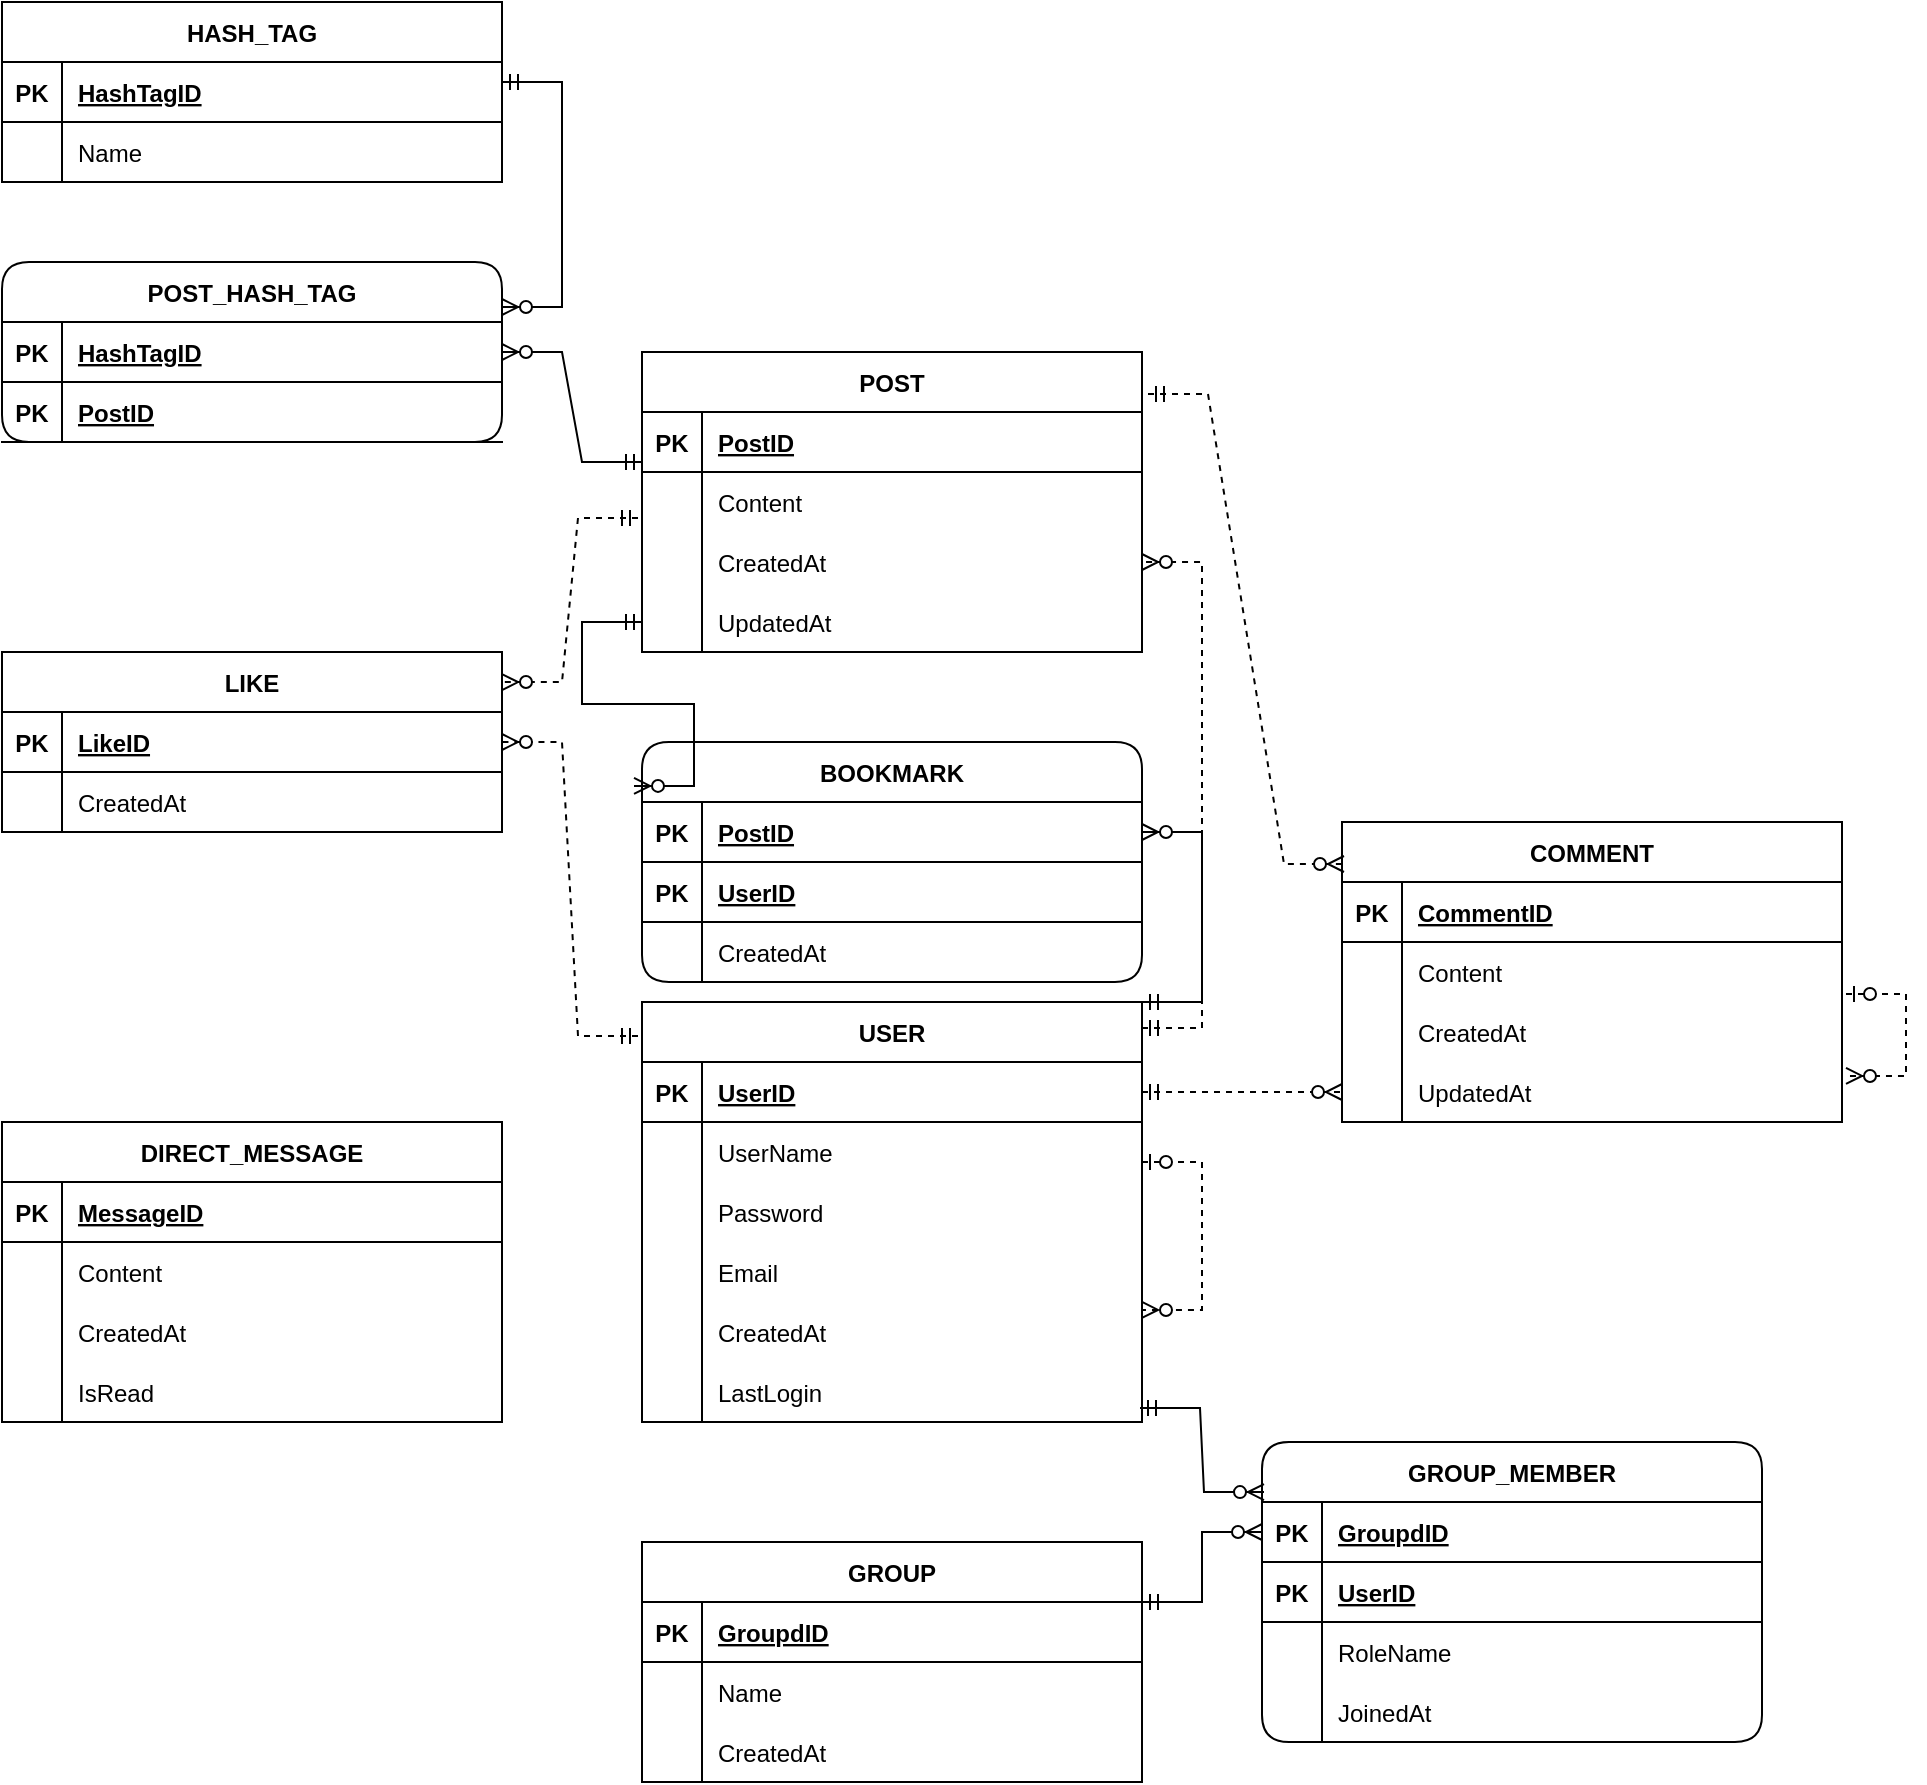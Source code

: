 <mxfile version="24.8.3">
  <diagram id="R2lEEEUBdFMjLlhIrx00" name="Page-1">
    <mxGraphModel dx="1434" dy="780" grid="1" gridSize="10" guides="1" tooltips="1" connect="1" arrows="1" fold="1" page="1" pageScale="1" pageWidth="850" pageHeight="1100" math="0" shadow="0" extFonts="Permanent Marker^https://fonts.googleapis.com/css?family=Permanent+Marker">
      <root>
        <mxCell id="0" />
        <mxCell id="1" parent="0" />
        <mxCell id="C-vyLk0tnHw3VtMMgP7b-23" value="USER" style="shape=table;startSize=30;container=1;collapsible=1;childLayout=tableLayout;fixedRows=1;rowLines=0;fontStyle=1;align=center;resizeLast=1;" parent="1" vertex="1">
          <mxGeometry x="350" y="660" width="250" height="210" as="geometry" />
        </mxCell>
        <mxCell id="C-vyLk0tnHw3VtMMgP7b-24" value="" style="shape=partialRectangle;collapsible=0;dropTarget=0;pointerEvents=0;fillColor=none;points=[[0,0.5],[1,0.5]];portConstraint=eastwest;top=0;left=0;right=0;bottom=1;" parent="C-vyLk0tnHw3VtMMgP7b-23" vertex="1">
          <mxGeometry y="30" width="250" height="30" as="geometry" />
        </mxCell>
        <mxCell id="C-vyLk0tnHw3VtMMgP7b-25" value="PK" style="shape=partialRectangle;overflow=hidden;connectable=0;fillColor=none;top=0;left=0;bottom=0;right=0;fontStyle=1;" parent="C-vyLk0tnHw3VtMMgP7b-24" vertex="1">
          <mxGeometry width="30" height="30" as="geometry">
            <mxRectangle width="30" height="30" as="alternateBounds" />
          </mxGeometry>
        </mxCell>
        <mxCell id="C-vyLk0tnHw3VtMMgP7b-26" value="UserID" style="shape=partialRectangle;overflow=hidden;connectable=0;fillColor=none;top=0;left=0;bottom=0;right=0;align=left;spacingLeft=6;fontStyle=5;" parent="C-vyLk0tnHw3VtMMgP7b-24" vertex="1">
          <mxGeometry x="30" width="220" height="30" as="geometry">
            <mxRectangle width="220" height="30" as="alternateBounds" />
          </mxGeometry>
        </mxCell>
        <mxCell id="C-vyLk0tnHw3VtMMgP7b-27" value="" style="shape=partialRectangle;collapsible=0;dropTarget=0;pointerEvents=0;fillColor=none;points=[[0,0.5],[1,0.5]];portConstraint=eastwest;top=0;left=0;right=0;bottom=0;" parent="C-vyLk0tnHw3VtMMgP7b-23" vertex="1">
          <mxGeometry y="60" width="250" height="30" as="geometry" />
        </mxCell>
        <mxCell id="C-vyLk0tnHw3VtMMgP7b-28" value="" style="shape=partialRectangle;overflow=hidden;connectable=0;fillColor=none;top=0;left=0;bottom=0;right=0;" parent="C-vyLk0tnHw3VtMMgP7b-27" vertex="1">
          <mxGeometry width="30" height="30" as="geometry">
            <mxRectangle width="30" height="30" as="alternateBounds" />
          </mxGeometry>
        </mxCell>
        <mxCell id="C-vyLk0tnHw3VtMMgP7b-29" value="UserName" style="shape=partialRectangle;overflow=hidden;connectable=0;fillColor=none;top=0;left=0;bottom=0;right=0;align=left;spacingLeft=6;" parent="C-vyLk0tnHw3VtMMgP7b-27" vertex="1">
          <mxGeometry x="30" width="220" height="30" as="geometry">
            <mxRectangle width="220" height="30" as="alternateBounds" />
          </mxGeometry>
        </mxCell>
        <mxCell id="wXSYlxRob6V4Sckfxq5u-80" value="" style="shape=partialRectangle;collapsible=0;dropTarget=0;pointerEvents=0;fillColor=none;points=[[0,0.5],[1,0.5]];portConstraint=eastwest;top=0;left=0;right=0;bottom=0;" vertex="1" parent="C-vyLk0tnHw3VtMMgP7b-23">
          <mxGeometry y="90" width="250" height="30" as="geometry" />
        </mxCell>
        <mxCell id="wXSYlxRob6V4Sckfxq5u-81" value="" style="shape=partialRectangle;overflow=hidden;connectable=0;fillColor=none;top=0;left=0;bottom=0;right=0;" vertex="1" parent="wXSYlxRob6V4Sckfxq5u-80">
          <mxGeometry width="30" height="30" as="geometry">
            <mxRectangle width="30" height="30" as="alternateBounds" />
          </mxGeometry>
        </mxCell>
        <mxCell id="wXSYlxRob6V4Sckfxq5u-82" value="Password" style="shape=partialRectangle;overflow=hidden;connectable=0;fillColor=none;top=0;left=0;bottom=0;right=0;align=left;spacingLeft=6;" vertex="1" parent="wXSYlxRob6V4Sckfxq5u-80">
          <mxGeometry x="30" width="220" height="30" as="geometry">
            <mxRectangle width="220" height="30" as="alternateBounds" />
          </mxGeometry>
        </mxCell>
        <mxCell id="wXSYlxRob6V4Sckfxq5u-83" value="" style="shape=partialRectangle;collapsible=0;dropTarget=0;pointerEvents=0;fillColor=none;points=[[0,0.5],[1,0.5]];portConstraint=eastwest;top=0;left=0;right=0;bottom=0;" vertex="1" parent="C-vyLk0tnHw3VtMMgP7b-23">
          <mxGeometry y="120" width="250" height="30" as="geometry" />
        </mxCell>
        <mxCell id="wXSYlxRob6V4Sckfxq5u-84" value="" style="shape=partialRectangle;overflow=hidden;connectable=0;fillColor=none;top=0;left=0;bottom=0;right=0;" vertex="1" parent="wXSYlxRob6V4Sckfxq5u-83">
          <mxGeometry width="30" height="30" as="geometry">
            <mxRectangle width="30" height="30" as="alternateBounds" />
          </mxGeometry>
        </mxCell>
        <mxCell id="wXSYlxRob6V4Sckfxq5u-85" value="Email" style="shape=partialRectangle;overflow=hidden;connectable=0;fillColor=none;top=0;left=0;bottom=0;right=0;align=left;spacingLeft=6;" vertex="1" parent="wXSYlxRob6V4Sckfxq5u-83">
          <mxGeometry x="30" width="220" height="30" as="geometry">
            <mxRectangle width="220" height="30" as="alternateBounds" />
          </mxGeometry>
        </mxCell>
        <mxCell id="wXSYlxRob6V4Sckfxq5u-86" value="" style="shape=partialRectangle;collapsible=0;dropTarget=0;pointerEvents=0;fillColor=none;points=[[0,0.5],[1,0.5]];portConstraint=eastwest;top=0;left=0;right=0;bottom=0;" vertex="1" parent="C-vyLk0tnHw3VtMMgP7b-23">
          <mxGeometry y="150" width="250" height="30" as="geometry" />
        </mxCell>
        <mxCell id="wXSYlxRob6V4Sckfxq5u-87" value="" style="shape=partialRectangle;overflow=hidden;connectable=0;fillColor=none;top=0;left=0;bottom=0;right=0;" vertex="1" parent="wXSYlxRob6V4Sckfxq5u-86">
          <mxGeometry width="30" height="30" as="geometry">
            <mxRectangle width="30" height="30" as="alternateBounds" />
          </mxGeometry>
        </mxCell>
        <mxCell id="wXSYlxRob6V4Sckfxq5u-88" value="CreatedAt" style="shape=partialRectangle;overflow=hidden;connectable=0;fillColor=none;top=0;left=0;bottom=0;right=0;align=left;spacingLeft=6;" vertex="1" parent="wXSYlxRob6V4Sckfxq5u-86">
          <mxGeometry x="30" width="220" height="30" as="geometry">
            <mxRectangle width="220" height="30" as="alternateBounds" />
          </mxGeometry>
        </mxCell>
        <mxCell id="wXSYlxRob6V4Sckfxq5u-89" value="" style="shape=partialRectangle;collapsible=0;dropTarget=0;pointerEvents=0;fillColor=none;points=[[0,0.5],[1,0.5]];portConstraint=eastwest;top=0;left=0;right=0;bottom=0;" vertex="1" parent="C-vyLk0tnHw3VtMMgP7b-23">
          <mxGeometry y="180" width="250" height="30" as="geometry" />
        </mxCell>
        <mxCell id="wXSYlxRob6V4Sckfxq5u-90" value="" style="shape=partialRectangle;overflow=hidden;connectable=0;fillColor=none;top=0;left=0;bottom=0;right=0;" vertex="1" parent="wXSYlxRob6V4Sckfxq5u-89">
          <mxGeometry width="30" height="30" as="geometry">
            <mxRectangle width="30" height="30" as="alternateBounds" />
          </mxGeometry>
        </mxCell>
        <mxCell id="wXSYlxRob6V4Sckfxq5u-91" value="LastLogin" style="shape=partialRectangle;overflow=hidden;connectable=0;fillColor=none;top=0;left=0;bottom=0;right=0;align=left;spacingLeft=6;" vertex="1" parent="wXSYlxRob6V4Sckfxq5u-89">
          <mxGeometry x="30" width="220" height="30" as="geometry">
            <mxRectangle width="220" height="30" as="alternateBounds" />
          </mxGeometry>
        </mxCell>
        <mxCell id="wXSYlxRob6V4Sckfxq5u-93" value="" style="edgeStyle=entityRelationEdgeStyle;fontSize=12;html=1;endArrow=ERzeroToMany;startArrow=ERzeroToOne;rounded=0;exitX=1;exitY=0.667;exitDx=0;exitDy=0;exitPerimeter=0;entryX=1;entryY=0.133;entryDx=0;entryDy=0;entryPerimeter=0;dashed=1;" edge="1" parent="C-vyLk0tnHw3VtMMgP7b-23" source="C-vyLk0tnHw3VtMMgP7b-27" target="wXSYlxRob6V4Sckfxq5u-86">
          <mxGeometry width="100" height="100" relative="1" as="geometry">
            <mxPoint x="250" y="40" as="sourcePoint" />
            <mxPoint x="250" y="150" as="targetPoint" />
            <Array as="points">
              <mxPoint x="287" y="70" />
              <mxPoint x="287" y="80" />
            </Array>
          </mxGeometry>
        </mxCell>
        <mxCell id="wXSYlxRob6V4Sckfxq5u-1" value="POST" style="shape=table;startSize=30;container=1;collapsible=1;childLayout=tableLayout;fixedRows=1;rowLines=0;fontStyle=1;align=center;resizeLast=1;" vertex="1" parent="1">
          <mxGeometry x="350" y="335" width="250" height="150" as="geometry" />
        </mxCell>
        <mxCell id="wXSYlxRob6V4Sckfxq5u-2" value="" style="shape=partialRectangle;collapsible=0;dropTarget=0;pointerEvents=0;fillColor=none;points=[[0,0.5],[1,0.5]];portConstraint=eastwest;top=0;left=0;right=0;bottom=1;" vertex="1" parent="wXSYlxRob6V4Sckfxq5u-1">
          <mxGeometry y="30" width="250" height="30" as="geometry" />
        </mxCell>
        <mxCell id="wXSYlxRob6V4Sckfxq5u-3" value="PK" style="shape=partialRectangle;overflow=hidden;connectable=0;fillColor=none;top=0;left=0;bottom=0;right=0;fontStyle=1;" vertex="1" parent="wXSYlxRob6V4Sckfxq5u-2">
          <mxGeometry width="30" height="30" as="geometry">
            <mxRectangle width="30" height="30" as="alternateBounds" />
          </mxGeometry>
        </mxCell>
        <mxCell id="wXSYlxRob6V4Sckfxq5u-4" value="PostID" style="shape=partialRectangle;overflow=hidden;connectable=0;fillColor=none;top=0;left=0;bottom=0;right=0;align=left;spacingLeft=6;fontStyle=5;" vertex="1" parent="wXSYlxRob6V4Sckfxq5u-2">
          <mxGeometry x="30" width="220" height="30" as="geometry">
            <mxRectangle width="220" height="30" as="alternateBounds" />
          </mxGeometry>
        </mxCell>
        <mxCell id="wXSYlxRob6V4Sckfxq5u-5" value="" style="shape=partialRectangle;collapsible=0;dropTarget=0;pointerEvents=0;fillColor=none;points=[[0,0.5],[1,0.5]];portConstraint=eastwest;top=0;left=0;right=0;bottom=0;" vertex="1" parent="wXSYlxRob6V4Sckfxq5u-1">
          <mxGeometry y="60" width="250" height="30" as="geometry" />
        </mxCell>
        <mxCell id="wXSYlxRob6V4Sckfxq5u-6" value="" style="shape=partialRectangle;overflow=hidden;connectable=0;fillColor=none;top=0;left=0;bottom=0;right=0;" vertex="1" parent="wXSYlxRob6V4Sckfxq5u-5">
          <mxGeometry width="30" height="30" as="geometry">
            <mxRectangle width="30" height="30" as="alternateBounds" />
          </mxGeometry>
        </mxCell>
        <mxCell id="wXSYlxRob6V4Sckfxq5u-7" value="Content" style="shape=partialRectangle;overflow=hidden;connectable=0;fillColor=none;top=0;left=0;bottom=0;right=0;align=left;spacingLeft=6;" vertex="1" parent="wXSYlxRob6V4Sckfxq5u-5">
          <mxGeometry x="30" width="220" height="30" as="geometry">
            <mxRectangle width="220" height="30" as="alternateBounds" />
          </mxGeometry>
        </mxCell>
        <mxCell id="wXSYlxRob6V4Sckfxq5u-57" value="" style="shape=partialRectangle;collapsible=0;dropTarget=0;pointerEvents=0;fillColor=none;points=[[0,0.5],[1,0.5]];portConstraint=eastwest;top=0;left=0;right=0;bottom=0;" vertex="1" parent="wXSYlxRob6V4Sckfxq5u-1">
          <mxGeometry y="90" width="250" height="30" as="geometry" />
        </mxCell>
        <mxCell id="wXSYlxRob6V4Sckfxq5u-58" value="" style="shape=partialRectangle;overflow=hidden;connectable=0;fillColor=none;top=0;left=0;bottom=0;right=0;" vertex="1" parent="wXSYlxRob6V4Sckfxq5u-57">
          <mxGeometry width="30" height="30" as="geometry">
            <mxRectangle width="30" height="30" as="alternateBounds" />
          </mxGeometry>
        </mxCell>
        <mxCell id="wXSYlxRob6V4Sckfxq5u-59" value="CreatedAt" style="shape=partialRectangle;overflow=hidden;connectable=0;fillColor=none;top=0;left=0;bottom=0;right=0;align=left;spacingLeft=6;" vertex="1" parent="wXSYlxRob6V4Sckfxq5u-57">
          <mxGeometry x="30" width="220" height="30" as="geometry">
            <mxRectangle width="220" height="30" as="alternateBounds" />
          </mxGeometry>
        </mxCell>
        <mxCell id="wXSYlxRob6V4Sckfxq5u-60" value="" style="shape=partialRectangle;collapsible=0;dropTarget=0;pointerEvents=0;fillColor=none;points=[[0,0.5],[1,0.5]];portConstraint=eastwest;top=0;left=0;right=0;bottom=0;" vertex="1" parent="wXSYlxRob6V4Sckfxq5u-1">
          <mxGeometry y="120" width="250" height="30" as="geometry" />
        </mxCell>
        <mxCell id="wXSYlxRob6V4Sckfxq5u-61" value="" style="shape=partialRectangle;overflow=hidden;connectable=0;fillColor=none;top=0;left=0;bottom=0;right=0;" vertex="1" parent="wXSYlxRob6V4Sckfxq5u-60">
          <mxGeometry width="30" height="30" as="geometry">
            <mxRectangle width="30" height="30" as="alternateBounds" />
          </mxGeometry>
        </mxCell>
        <mxCell id="wXSYlxRob6V4Sckfxq5u-62" value="UpdatedAt" style="shape=partialRectangle;overflow=hidden;connectable=0;fillColor=none;top=0;left=0;bottom=0;right=0;align=left;spacingLeft=6;" vertex="1" parent="wXSYlxRob6V4Sckfxq5u-60">
          <mxGeometry x="30" width="220" height="30" as="geometry">
            <mxRectangle width="220" height="30" as="alternateBounds" />
          </mxGeometry>
        </mxCell>
        <mxCell id="wXSYlxRob6V4Sckfxq5u-8" value="COMMENT" style="shape=table;startSize=30;container=1;collapsible=1;childLayout=tableLayout;fixedRows=1;rowLines=0;fontStyle=1;align=center;resizeLast=1;" vertex="1" parent="1">
          <mxGeometry x="700" y="570" width="250" height="150" as="geometry" />
        </mxCell>
        <mxCell id="wXSYlxRob6V4Sckfxq5u-9" value="" style="shape=partialRectangle;collapsible=0;dropTarget=0;pointerEvents=0;fillColor=none;points=[[0,0.5],[1,0.5]];portConstraint=eastwest;top=0;left=0;right=0;bottom=1;" vertex="1" parent="wXSYlxRob6V4Sckfxq5u-8">
          <mxGeometry y="30" width="250" height="30" as="geometry" />
        </mxCell>
        <mxCell id="wXSYlxRob6V4Sckfxq5u-10" value="PK" style="shape=partialRectangle;overflow=hidden;connectable=0;fillColor=none;top=0;left=0;bottom=0;right=0;fontStyle=1;" vertex="1" parent="wXSYlxRob6V4Sckfxq5u-9">
          <mxGeometry width="30" height="30" as="geometry">
            <mxRectangle width="30" height="30" as="alternateBounds" />
          </mxGeometry>
        </mxCell>
        <mxCell id="wXSYlxRob6V4Sckfxq5u-11" value="CommentID" style="shape=partialRectangle;overflow=hidden;connectable=0;fillColor=none;top=0;left=0;bottom=0;right=0;align=left;spacingLeft=6;fontStyle=5;" vertex="1" parent="wXSYlxRob6V4Sckfxq5u-9">
          <mxGeometry x="30" width="220" height="30" as="geometry">
            <mxRectangle width="220" height="30" as="alternateBounds" />
          </mxGeometry>
        </mxCell>
        <mxCell id="wXSYlxRob6V4Sckfxq5u-12" value="" style="shape=partialRectangle;collapsible=0;dropTarget=0;pointerEvents=0;fillColor=none;points=[[0,0.5],[1,0.5]];portConstraint=eastwest;top=0;left=0;right=0;bottom=0;" vertex="1" parent="wXSYlxRob6V4Sckfxq5u-8">
          <mxGeometry y="60" width="250" height="30" as="geometry" />
        </mxCell>
        <mxCell id="wXSYlxRob6V4Sckfxq5u-13" value="" style="shape=partialRectangle;overflow=hidden;connectable=0;fillColor=none;top=0;left=0;bottom=0;right=0;" vertex="1" parent="wXSYlxRob6V4Sckfxq5u-12">
          <mxGeometry width="30" height="30" as="geometry">
            <mxRectangle width="30" height="30" as="alternateBounds" />
          </mxGeometry>
        </mxCell>
        <mxCell id="wXSYlxRob6V4Sckfxq5u-14" value="Content" style="shape=partialRectangle;overflow=hidden;connectable=0;fillColor=none;top=0;left=0;bottom=0;right=0;align=left;spacingLeft=6;" vertex="1" parent="wXSYlxRob6V4Sckfxq5u-12">
          <mxGeometry x="30" width="220" height="30" as="geometry">
            <mxRectangle width="220" height="30" as="alternateBounds" />
          </mxGeometry>
        </mxCell>
        <mxCell id="wXSYlxRob6V4Sckfxq5u-72" value="" style="shape=partialRectangle;collapsible=0;dropTarget=0;pointerEvents=0;fillColor=none;points=[[0,0.5],[1,0.5]];portConstraint=eastwest;top=0;left=0;right=0;bottom=0;" vertex="1" parent="wXSYlxRob6V4Sckfxq5u-8">
          <mxGeometry y="90" width="250" height="30" as="geometry" />
        </mxCell>
        <mxCell id="wXSYlxRob6V4Sckfxq5u-73" value="" style="shape=partialRectangle;overflow=hidden;connectable=0;fillColor=none;top=0;left=0;bottom=0;right=0;" vertex="1" parent="wXSYlxRob6V4Sckfxq5u-72">
          <mxGeometry width="30" height="30" as="geometry">
            <mxRectangle width="30" height="30" as="alternateBounds" />
          </mxGeometry>
        </mxCell>
        <mxCell id="wXSYlxRob6V4Sckfxq5u-74" value="CreatedAt" style="shape=partialRectangle;overflow=hidden;connectable=0;fillColor=none;top=0;left=0;bottom=0;right=0;align=left;spacingLeft=6;" vertex="1" parent="wXSYlxRob6V4Sckfxq5u-72">
          <mxGeometry x="30" width="220" height="30" as="geometry">
            <mxRectangle width="220" height="30" as="alternateBounds" />
          </mxGeometry>
        </mxCell>
        <mxCell id="wXSYlxRob6V4Sckfxq5u-75" value="" style="shape=partialRectangle;collapsible=0;dropTarget=0;pointerEvents=0;fillColor=none;points=[[0,0.5],[1,0.5]];portConstraint=eastwest;top=0;left=0;right=0;bottom=0;" vertex="1" parent="wXSYlxRob6V4Sckfxq5u-8">
          <mxGeometry y="120" width="250" height="30" as="geometry" />
        </mxCell>
        <mxCell id="wXSYlxRob6V4Sckfxq5u-76" value="" style="shape=partialRectangle;overflow=hidden;connectable=0;fillColor=none;top=0;left=0;bottom=0;right=0;" vertex="1" parent="wXSYlxRob6V4Sckfxq5u-75">
          <mxGeometry width="30" height="30" as="geometry">
            <mxRectangle width="30" height="30" as="alternateBounds" />
          </mxGeometry>
        </mxCell>
        <mxCell id="wXSYlxRob6V4Sckfxq5u-77" value="UpdatedAt" style="shape=partialRectangle;overflow=hidden;connectable=0;fillColor=none;top=0;left=0;bottom=0;right=0;align=left;spacingLeft=6;" vertex="1" parent="wXSYlxRob6V4Sckfxq5u-75">
          <mxGeometry x="30" width="220" height="30" as="geometry">
            <mxRectangle width="220" height="30" as="alternateBounds" />
          </mxGeometry>
        </mxCell>
        <mxCell id="wXSYlxRob6V4Sckfxq5u-164" value="" style="edgeStyle=entityRelationEdgeStyle;fontSize=12;html=1;endArrow=ERzeroToMany;startArrow=ERzeroToOne;rounded=0;entryX=1.008;entryY=0.233;entryDx=0;entryDy=0;entryPerimeter=0;dashed=1;" edge="1" parent="wXSYlxRob6V4Sckfxq5u-8" target="wXSYlxRob6V4Sckfxq5u-75">
          <mxGeometry width="100" height="100" relative="1" as="geometry">
            <mxPoint x="252" y="86" as="sourcePoint" />
            <mxPoint x="270" y="124" as="targetPoint" />
            <Array as="points">
              <mxPoint x="307" y="40" />
              <mxPoint x="307" y="50" />
            </Array>
          </mxGeometry>
        </mxCell>
        <mxCell id="wXSYlxRob6V4Sckfxq5u-22" value="GROUP" style="shape=table;startSize=30;container=1;collapsible=1;childLayout=tableLayout;fixedRows=1;rowLines=0;fontStyle=1;align=center;resizeLast=1;" vertex="1" parent="1">
          <mxGeometry x="350" y="930" width="250" height="120" as="geometry" />
        </mxCell>
        <mxCell id="wXSYlxRob6V4Sckfxq5u-23" value="" style="shape=partialRectangle;collapsible=0;dropTarget=0;pointerEvents=0;fillColor=none;points=[[0,0.5],[1,0.5]];portConstraint=eastwest;top=0;left=0;right=0;bottom=1;" vertex="1" parent="wXSYlxRob6V4Sckfxq5u-22">
          <mxGeometry y="30" width="250" height="30" as="geometry" />
        </mxCell>
        <mxCell id="wXSYlxRob6V4Sckfxq5u-24" value="PK" style="shape=partialRectangle;overflow=hidden;connectable=0;fillColor=none;top=0;left=0;bottom=0;right=0;fontStyle=1;" vertex="1" parent="wXSYlxRob6V4Sckfxq5u-23">
          <mxGeometry width="30" height="30" as="geometry">
            <mxRectangle width="30" height="30" as="alternateBounds" />
          </mxGeometry>
        </mxCell>
        <mxCell id="wXSYlxRob6V4Sckfxq5u-25" value="GroupdID" style="shape=partialRectangle;overflow=hidden;connectable=0;fillColor=none;top=0;left=0;bottom=0;right=0;align=left;spacingLeft=6;fontStyle=5;" vertex="1" parent="wXSYlxRob6V4Sckfxq5u-23">
          <mxGeometry x="30" width="220" height="30" as="geometry">
            <mxRectangle width="220" height="30" as="alternateBounds" />
          </mxGeometry>
        </mxCell>
        <mxCell id="wXSYlxRob6V4Sckfxq5u-26" value="" style="shape=partialRectangle;collapsible=0;dropTarget=0;pointerEvents=0;fillColor=none;points=[[0,0.5],[1,0.5]];portConstraint=eastwest;top=0;left=0;right=0;bottom=0;" vertex="1" parent="wXSYlxRob6V4Sckfxq5u-22">
          <mxGeometry y="60" width="250" height="30" as="geometry" />
        </mxCell>
        <mxCell id="wXSYlxRob6V4Sckfxq5u-27" value="" style="shape=partialRectangle;overflow=hidden;connectable=0;fillColor=none;top=0;left=0;bottom=0;right=0;" vertex="1" parent="wXSYlxRob6V4Sckfxq5u-26">
          <mxGeometry width="30" height="30" as="geometry">
            <mxRectangle width="30" height="30" as="alternateBounds" />
          </mxGeometry>
        </mxCell>
        <mxCell id="wXSYlxRob6V4Sckfxq5u-28" value="Name" style="shape=partialRectangle;overflow=hidden;connectable=0;fillColor=none;top=0;left=0;bottom=0;right=0;align=left;spacingLeft=6;" vertex="1" parent="wXSYlxRob6V4Sckfxq5u-26">
          <mxGeometry x="30" width="220" height="30" as="geometry">
            <mxRectangle width="220" height="30" as="alternateBounds" />
          </mxGeometry>
        </mxCell>
        <mxCell id="wXSYlxRob6V4Sckfxq5u-158" value="" style="shape=partialRectangle;collapsible=0;dropTarget=0;pointerEvents=0;fillColor=none;points=[[0,0.5],[1,0.5]];portConstraint=eastwest;top=0;left=0;right=0;bottom=0;" vertex="1" parent="wXSYlxRob6V4Sckfxq5u-22">
          <mxGeometry y="90" width="250" height="30" as="geometry" />
        </mxCell>
        <mxCell id="wXSYlxRob6V4Sckfxq5u-159" value="" style="shape=partialRectangle;overflow=hidden;connectable=0;fillColor=none;top=0;left=0;bottom=0;right=0;" vertex="1" parent="wXSYlxRob6V4Sckfxq5u-158">
          <mxGeometry width="30" height="30" as="geometry">
            <mxRectangle width="30" height="30" as="alternateBounds" />
          </mxGeometry>
        </mxCell>
        <mxCell id="wXSYlxRob6V4Sckfxq5u-160" value="CreatedAt" style="shape=partialRectangle;overflow=hidden;connectable=0;fillColor=none;top=0;left=0;bottom=0;right=0;align=left;spacingLeft=6;" vertex="1" parent="wXSYlxRob6V4Sckfxq5u-158">
          <mxGeometry x="30" width="220" height="30" as="geometry">
            <mxRectangle width="220" height="30" as="alternateBounds" />
          </mxGeometry>
        </mxCell>
        <mxCell id="wXSYlxRob6V4Sckfxq5u-36" value="DIRECT_MESSAGE" style="shape=table;startSize=30;container=1;collapsible=1;childLayout=tableLayout;fixedRows=1;rowLines=0;fontStyle=1;align=center;resizeLast=1;" vertex="1" parent="1">
          <mxGeometry x="30" y="720" width="250" height="150" as="geometry" />
        </mxCell>
        <mxCell id="wXSYlxRob6V4Sckfxq5u-37" value="" style="shape=partialRectangle;collapsible=0;dropTarget=0;pointerEvents=0;fillColor=none;points=[[0,0.5],[1,0.5]];portConstraint=eastwest;top=0;left=0;right=0;bottom=1;" vertex="1" parent="wXSYlxRob6V4Sckfxq5u-36">
          <mxGeometry y="30" width="250" height="30" as="geometry" />
        </mxCell>
        <mxCell id="wXSYlxRob6V4Sckfxq5u-38" value="PK" style="shape=partialRectangle;overflow=hidden;connectable=0;fillColor=none;top=0;left=0;bottom=0;right=0;fontStyle=1;" vertex="1" parent="wXSYlxRob6V4Sckfxq5u-37">
          <mxGeometry width="30" height="30" as="geometry">
            <mxRectangle width="30" height="30" as="alternateBounds" />
          </mxGeometry>
        </mxCell>
        <mxCell id="wXSYlxRob6V4Sckfxq5u-39" value="MessageID" style="shape=partialRectangle;overflow=hidden;connectable=0;fillColor=none;top=0;left=0;bottom=0;right=0;align=left;spacingLeft=6;fontStyle=5;" vertex="1" parent="wXSYlxRob6V4Sckfxq5u-37">
          <mxGeometry x="30" width="220" height="30" as="geometry">
            <mxRectangle width="220" height="30" as="alternateBounds" />
          </mxGeometry>
        </mxCell>
        <mxCell id="wXSYlxRob6V4Sckfxq5u-40" value="" style="shape=partialRectangle;collapsible=0;dropTarget=0;pointerEvents=0;fillColor=none;points=[[0,0.5],[1,0.5]];portConstraint=eastwest;top=0;left=0;right=0;bottom=0;" vertex="1" parent="wXSYlxRob6V4Sckfxq5u-36">
          <mxGeometry y="60" width="250" height="30" as="geometry" />
        </mxCell>
        <mxCell id="wXSYlxRob6V4Sckfxq5u-41" value="" style="shape=partialRectangle;overflow=hidden;connectable=0;fillColor=none;top=0;left=0;bottom=0;right=0;" vertex="1" parent="wXSYlxRob6V4Sckfxq5u-40">
          <mxGeometry width="30" height="30" as="geometry">
            <mxRectangle width="30" height="30" as="alternateBounds" />
          </mxGeometry>
        </mxCell>
        <mxCell id="wXSYlxRob6V4Sckfxq5u-42" value="Content" style="shape=partialRectangle;overflow=hidden;connectable=0;fillColor=none;top=0;left=0;bottom=0;right=0;align=left;spacingLeft=6;" vertex="1" parent="wXSYlxRob6V4Sckfxq5u-40">
          <mxGeometry x="30" width="220" height="30" as="geometry">
            <mxRectangle width="220" height="30" as="alternateBounds" />
          </mxGeometry>
        </mxCell>
        <mxCell id="wXSYlxRob6V4Sckfxq5u-97" value="" style="shape=partialRectangle;collapsible=0;dropTarget=0;pointerEvents=0;fillColor=none;points=[[0,0.5],[1,0.5]];portConstraint=eastwest;top=0;left=0;right=0;bottom=0;" vertex="1" parent="wXSYlxRob6V4Sckfxq5u-36">
          <mxGeometry y="90" width="250" height="30" as="geometry" />
        </mxCell>
        <mxCell id="wXSYlxRob6V4Sckfxq5u-98" value="" style="shape=partialRectangle;overflow=hidden;connectable=0;fillColor=none;top=0;left=0;bottom=0;right=0;" vertex="1" parent="wXSYlxRob6V4Sckfxq5u-97">
          <mxGeometry width="30" height="30" as="geometry">
            <mxRectangle width="30" height="30" as="alternateBounds" />
          </mxGeometry>
        </mxCell>
        <mxCell id="wXSYlxRob6V4Sckfxq5u-99" value="CreatedAt" style="shape=partialRectangle;overflow=hidden;connectable=0;fillColor=none;top=0;left=0;bottom=0;right=0;align=left;spacingLeft=6;" vertex="1" parent="wXSYlxRob6V4Sckfxq5u-97">
          <mxGeometry x="30" width="220" height="30" as="geometry">
            <mxRectangle width="220" height="30" as="alternateBounds" />
          </mxGeometry>
        </mxCell>
        <mxCell id="wXSYlxRob6V4Sckfxq5u-100" value="" style="shape=partialRectangle;collapsible=0;dropTarget=0;pointerEvents=0;fillColor=none;points=[[0,0.5],[1,0.5]];portConstraint=eastwest;top=0;left=0;right=0;bottom=0;" vertex="1" parent="wXSYlxRob6V4Sckfxq5u-36">
          <mxGeometry y="120" width="250" height="30" as="geometry" />
        </mxCell>
        <mxCell id="wXSYlxRob6V4Sckfxq5u-101" value="" style="shape=partialRectangle;overflow=hidden;connectable=0;fillColor=none;top=0;left=0;bottom=0;right=0;" vertex="1" parent="wXSYlxRob6V4Sckfxq5u-100">
          <mxGeometry width="30" height="30" as="geometry">
            <mxRectangle width="30" height="30" as="alternateBounds" />
          </mxGeometry>
        </mxCell>
        <mxCell id="wXSYlxRob6V4Sckfxq5u-102" value="IsRead" style="shape=partialRectangle;overflow=hidden;connectable=0;fillColor=none;top=0;left=0;bottom=0;right=0;align=left;spacingLeft=6;" vertex="1" parent="wXSYlxRob6V4Sckfxq5u-100">
          <mxGeometry x="30" width="220" height="30" as="geometry">
            <mxRectangle width="220" height="30" as="alternateBounds" />
          </mxGeometry>
        </mxCell>
        <mxCell id="wXSYlxRob6V4Sckfxq5u-43" value="LIKE" style="shape=table;startSize=30;container=1;collapsible=1;childLayout=tableLayout;fixedRows=1;rowLines=0;fontStyle=1;align=center;resizeLast=1;" vertex="1" parent="1">
          <mxGeometry x="30" y="485" width="250" height="90" as="geometry" />
        </mxCell>
        <mxCell id="wXSYlxRob6V4Sckfxq5u-44" value="" style="shape=partialRectangle;collapsible=0;dropTarget=0;pointerEvents=0;fillColor=none;points=[[0,0.5],[1,0.5]];portConstraint=eastwest;top=0;left=0;right=0;bottom=1;" vertex="1" parent="wXSYlxRob6V4Sckfxq5u-43">
          <mxGeometry y="30" width="250" height="30" as="geometry" />
        </mxCell>
        <mxCell id="wXSYlxRob6V4Sckfxq5u-45" value="PK" style="shape=partialRectangle;overflow=hidden;connectable=0;fillColor=none;top=0;left=0;bottom=0;right=0;fontStyle=1;" vertex="1" parent="wXSYlxRob6V4Sckfxq5u-44">
          <mxGeometry width="30" height="30" as="geometry">
            <mxRectangle width="30" height="30" as="alternateBounds" />
          </mxGeometry>
        </mxCell>
        <mxCell id="wXSYlxRob6V4Sckfxq5u-46" value="LikeID" style="shape=partialRectangle;overflow=hidden;connectable=0;fillColor=none;top=0;left=0;bottom=0;right=0;align=left;spacingLeft=6;fontStyle=5;" vertex="1" parent="wXSYlxRob6V4Sckfxq5u-44">
          <mxGeometry x="30" width="220" height="30" as="geometry">
            <mxRectangle width="220" height="30" as="alternateBounds" />
          </mxGeometry>
        </mxCell>
        <mxCell id="wXSYlxRob6V4Sckfxq5u-69" value="" style="shape=partialRectangle;collapsible=0;dropTarget=0;pointerEvents=0;fillColor=none;points=[[0,0.5],[1,0.5]];portConstraint=eastwest;top=0;left=0;right=0;bottom=0;" vertex="1" parent="wXSYlxRob6V4Sckfxq5u-43">
          <mxGeometry y="60" width="250" height="30" as="geometry" />
        </mxCell>
        <mxCell id="wXSYlxRob6V4Sckfxq5u-70" value="" style="shape=partialRectangle;overflow=hidden;connectable=0;fillColor=none;top=0;left=0;bottom=0;right=0;" vertex="1" parent="wXSYlxRob6V4Sckfxq5u-69">
          <mxGeometry width="30" height="30" as="geometry">
            <mxRectangle width="30" height="30" as="alternateBounds" />
          </mxGeometry>
        </mxCell>
        <mxCell id="wXSYlxRob6V4Sckfxq5u-71" value="CreatedAt" style="shape=partialRectangle;overflow=hidden;connectable=0;fillColor=none;top=0;left=0;bottom=0;right=0;align=left;spacingLeft=6;" vertex="1" parent="wXSYlxRob6V4Sckfxq5u-69">
          <mxGeometry x="30" width="220" height="30" as="geometry">
            <mxRectangle width="220" height="30" as="alternateBounds" />
          </mxGeometry>
        </mxCell>
        <mxCell id="wXSYlxRob6V4Sckfxq5u-78" value="" style="edgeStyle=entityRelationEdgeStyle;fontSize=12;html=1;endArrow=ERzeroToMany;startArrow=ERmandOne;rounded=0;exitX=-0.008;exitY=0.767;exitDx=0;exitDy=0;exitPerimeter=0;entryX=1;entryY=0.167;entryDx=0;entryDy=0;entryPerimeter=0;dashed=1;" edge="1" parent="1" source="wXSYlxRob6V4Sckfxq5u-5" target="wXSYlxRob6V4Sckfxq5u-43">
          <mxGeometry width="100" height="100" relative="1" as="geometry">
            <mxPoint x="318" y="343" as="sourcePoint" />
            <mxPoint x="250" y="290" as="targetPoint" />
            <Array as="points">
              <mxPoint x="160" y="355" />
              <mxPoint x="300" y="330" />
            </Array>
          </mxGeometry>
        </mxCell>
        <mxCell id="wXSYlxRob6V4Sckfxq5u-79" value="" style="edgeStyle=entityRelationEdgeStyle;fontSize=12;html=1;endArrow=ERzeroToMany;startArrow=ERmandOne;rounded=0;exitX=1.012;exitY=0.14;exitDx=0;exitDy=0;exitPerimeter=0;entryX=0.004;entryY=0.14;entryDx=0;entryDy=0;entryPerimeter=0;dashed=1;" edge="1" parent="1" source="wXSYlxRob6V4Sckfxq5u-1" target="wXSYlxRob6V4Sckfxq5u-8">
          <mxGeometry width="100" height="100" relative="1" as="geometry">
            <mxPoint x="843.5" y="306.45" as="sourcePoint" />
            <mxPoint x="766.5" y="513.55" as="targetPoint" />
            <Array as="points">
              <mxPoint x="520.5" y="482.5" />
              <mxPoint x="632.5" y="427.5" />
              <mxPoint x="750.5" y="437.5" />
            </Array>
          </mxGeometry>
        </mxCell>
        <mxCell id="wXSYlxRob6V4Sckfxq5u-92" value="" style="edgeStyle=entityRelationEdgeStyle;fontSize=12;html=1;endArrow=ERzeroToMany;startArrow=ERmandOne;rounded=0;entryX=1;entryY=0.5;entryDx=0;entryDy=0;exitX=1;exitY=0.062;exitDx=0;exitDy=0;exitPerimeter=0;dashed=1;" edge="1" parent="1" source="C-vyLk0tnHw3VtMMgP7b-23" target="wXSYlxRob6V4Sckfxq5u-57">
          <mxGeometry width="100" height="100" relative="1" as="geometry">
            <mxPoint x="450" y="610" as="sourcePoint" />
            <mxPoint x="470" y="450" as="targetPoint" />
            <Array as="points">
              <mxPoint x="470" y="510" />
              <mxPoint x="460" y="550" />
              <mxPoint x="450" y="540" />
              <mxPoint x="460" y="540" />
            </Array>
          </mxGeometry>
        </mxCell>
        <mxCell id="wXSYlxRob6V4Sckfxq5u-103" value="HASH_TAG" style="shape=table;startSize=30;container=1;collapsible=1;childLayout=tableLayout;fixedRows=1;rowLines=0;fontStyle=1;align=center;resizeLast=1;" vertex="1" parent="1">
          <mxGeometry x="30" y="160" width="250" height="90" as="geometry" />
        </mxCell>
        <mxCell id="wXSYlxRob6V4Sckfxq5u-104" value="" style="shape=partialRectangle;collapsible=0;dropTarget=0;pointerEvents=0;fillColor=none;points=[[0,0.5],[1,0.5]];portConstraint=eastwest;top=0;left=0;right=0;bottom=1;" vertex="1" parent="wXSYlxRob6V4Sckfxq5u-103">
          <mxGeometry y="30" width="250" height="30" as="geometry" />
        </mxCell>
        <mxCell id="wXSYlxRob6V4Sckfxq5u-105" value="PK" style="shape=partialRectangle;overflow=hidden;connectable=0;fillColor=none;top=0;left=0;bottom=0;right=0;fontStyle=1;" vertex="1" parent="wXSYlxRob6V4Sckfxq5u-104">
          <mxGeometry width="30" height="30" as="geometry">
            <mxRectangle width="30" height="30" as="alternateBounds" />
          </mxGeometry>
        </mxCell>
        <mxCell id="wXSYlxRob6V4Sckfxq5u-106" value="HashTagID" style="shape=partialRectangle;overflow=hidden;connectable=0;fillColor=none;top=0;left=0;bottom=0;right=0;align=left;spacingLeft=6;fontStyle=5;" vertex="1" parent="wXSYlxRob6V4Sckfxq5u-104">
          <mxGeometry x="30" width="220" height="30" as="geometry">
            <mxRectangle width="220" height="30" as="alternateBounds" />
          </mxGeometry>
        </mxCell>
        <mxCell id="wXSYlxRob6V4Sckfxq5u-107" value="" style="shape=partialRectangle;collapsible=0;dropTarget=0;pointerEvents=0;fillColor=none;points=[[0,0.5],[1,0.5]];portConstraint=eastwest;top=0;left=0;right=0;bottom=0;" vertex="1" parent="wXSYlxRob6V4Sckfxq5u-103">
          <mxGeometry y="60" width="250" height="30" as="geometry" />
        </mxCell>
        <mxCell id="wXSYlxRob6V4Sckfxq5u-108" value="" style="shape=partialRectangle;overflow=hidden;connectable=0;fillColor=none;top=0;left=0;bottom=0;right=0;" vertex="1" parent="wXSYlxRob6V4Sckfxq5u-107">
          <mxGeometry width="30" height="30" as="geometry">
            <mxRectangle width="30" height="30" as="alternateBounds" />
          </mxGeometry>
        </mxCell>
        <mxCell id="wXSYlxRob6V4Sckfxq5u-109" value="Name" style="shape=partialRectangle;overflow=hidden;connectable=0;fillColor=none;top=0;left=0;bottom=0;right=0;align=left;spacingLeft=6;" vertex="1" parent="wXSYlxRob6V4Sckfxq5u-107">
          <mxGeometry x="30" width="220" height="30" as="geometry">
            <mxRectangle width="220" height="30" as="alternateBounds" />
          </mxGeometry>
        </mxCell>
        <mxCell id="wXSYlxRob6V4Sckfxq5u-119" value="GROUP_MEMBER" style="shape=table;startSize=30;container=1;collapsible=1;childLayout=tableLayout;fixedRows=1;rowLines=0;fontStyle=1;align=center;resizeLast=1;rounded=1;" vertex="1" parent="1">
          <mxGeometry x="660" y="880" width="250" height="150" as="geometry" />
        </mxCell>
        <mxCell id="wXSYlxRob6V4Sckfxq5u-120" value="" style="shape=partialRectangle;collapsible=0;dropTarget=0;pointerEvents=0;fillColor=none;points=[[0,0.5],[1,0.5]];portConstraint=eastwest;top=0;left=0;right=0;bottom=1;" vertex="1" parent="wXSYlxRob6V4Sckfxq5u-119">
          <mxGeometry y="30" width="250" height="30" as="geometry" />
        </mxCell>
        <mxCell id="wXSYlxRob6V4Sckfxq5u-121" value="PK" style="shape=partialRectangle;overflow=hidden;connectable=0;fillColor=none;top=0;left=0;bottom=0;right=0;fontStyle=1;" vertex="1" parent="wXSYlxRob6V4Sckfxq5u-120">
          <mxGeometry width="30" height="30" as="geometry">
            <mxRectangle width="30" height="30" as="alternateBounds" />
          </mxGeometry>
        </mxCell>
        <mxCell id="wXSYlxRob6V4Sckfxq5u-122" value="GroupdID" style="shape=partialRectangle;overflow=hidden;connectable=0;fillColor=none;top=0;left=0;bottom=0;right=0;align=left;spacingLeft=6;fontStyle=5;" vertex="1" parent="wXSYlxRob6V4Sckfxq5u-120">
          <mxGeometry x="30" width="220" height="30" as="geometry">
            <mxRectangle width="220" height="30" as="alternateBounds" />
          </mxGeometry>
        </mxCell>
        <mxCell id="wXSYlxRob6V4Sckfxq5u-154" value="" style="shape=partialRectangle;collapsible=0;dropTarget=0;pointerEvents=0;fillColor=none;points=[[0,0.5],[1,0.5]];portConstraint=eastwest;top=0;left=0;right=0;bottom=1;" vertex="1" parent="wXSYlxRob6V4Sckfxq5u-119">
          <mxGeometry y="60" width="250" height="30" as="geometry" />
        </mxCell>
        <mxCell id="wXSYlxRob6V4Sckfxq5u-155" value="PK" style="shape=partialRectangle;overflow=hidden;connectable=0;fillColor=none;top=0;left=0;bottom=0;right=0;fontStyle=1;" vertex="1" parent="wXSYlxRob6V4Sckfxq5u-154">
          <mxGeometry width="30" height="30" as="geometry">
            <mxRectangle width="30" height="30" as="alternateBounds" />
          </mxGeometry>
        </mxCell>
        <mxCell id="wXSYlxRob6V4Sckfxq5u-156" value="UserID" style="shape=partialRectangle;overflow=hidden;connectable=0;fillColor=none;top=0;left=0;bottom=0;right=0;align=left;spacingLeft=6;fontStyle=5;" vertex="1" parent="wXSYlxRob6V4Sckfxq5u-154">
          <mxGeometry x="30" width="220" height="30" as="geometry">
            <mxRectangle width="220" height="30" as="alternateBounds" />
          </mxGeometry>
        </mxCell>
        <mxCell id="wXSYlxRob6V4Sckfxq5u-123" value="" style="shape=partialRectangle;collapsible=0;dropTarget=0;pointerEvents=0;fillColor=none;points=[[0,0.5],[1,0.5]];portConstraint=eastwest;top=0;left=0;right=0;bottom=0;" vertex="1" parent="wXSYlxRob6V4Sckfxq5u-119">
          <mxGeometry y="90" width="250" height="30" as="geometry" />
        </mxCell>
        <mxCell id="wXSYlxRob6V4Sckfxq5u-124" value="" style="shape=partialRectangle;overflow=hidden;connectable=0;fillColor=none;top=0;left=0;bottom=0;right=0;" vertex="1" parent="wXSYlxRob6V4Sckfxq5u-123">
          <mxGeometry width="30" height="30" as="geometry">
            <mxRectangle width="30" height="30" as="alternateBounds" />
          </mxGeometry>
        </mxCell>
        <mxCell id="wXSYlxRob6V4Sckfxq5u-125" value="RoleName" style="shape=partialRectangle;overflow=hidden;connectable=0;fillColor=none;top=0;left=0;bottom=0;right=0;align=left;spacingLeft=6;" vertex="1" parent="wXSYlxRob6V4Sckfxq5u-123">
          <mxGeometry x="30" width="220" height="30" as="geometry">
            <mxRectangle width="220" height="30" as="alternateBounds" />
          </mxGeometry>
        </mxCell>
        <mxCell id="wXSYlxRob6V4Sckfxq5u-126" value="" style="shape=partialRectangle;collapsible=0;dropTarget=0;pointerEvents=0;fillColor=none;points=[[0,0.5],[1,0.5]];portConstraint=eastwest;top=0;left=0;right=0;bottom=0;" vertex="1" parent="wXSYlxRob6V4Sckfxq5u-119">
          <mxGeometry y="120" width="250" height="30" as="geometry" />
        </mxCell>
        <mxCell id="wXSYlxRob6V4Sckfxq5u-127" value="" style="shape=partialRectangle;overflow=hidden;connectable=0;fillColor=none;top=0;left=0;bottom=0;right=0;" vertex="1" parent="wXSYlxRob6V4Sckfxq5u-126">
          <mxGeometry width="30" height="30" as="geometry">
            <mxRectangle width="30" height="30" as="alternateBounds" />
          </mxGeometry>
        </mxCell>
        <mxCell id="wXSYlxRob6V4Sckfxq5u-128" value="JoinedAt" style="shape=partialRectangle;overflow=hidden;connectable=0;fillColor=none;top=0;left=0;bottom=0;right=0;align=left;spacingLeft=6;" vertex="1" parent="wXSYlxRob6V4Sckfxq5u-126">
          <mxGeometry x="30" width="220" height="30" as="geometry">
            <mxRectangle width="220" height="30" as="alternateBounds" />
          </mxGeometry>
        </mxCell>
        <mxCell id="wXSYlxRob6V4Sckfxq5u-130" value="" style="edgeStyle=entityRelationEdgeStyle;fontSize=12;html=1;endArrow=ERzeroToMany;startArrow=ERmandOne;rounded=0;exitX=-0.008;exitY=0.081;exitDx=0;exitDy=0;exitPerimeter=0;entryX=1;entryY=0.5;entryDx=0;entryDy=0;dashed=1;" edge="1" parent="1" source="C-vyLk0tnHw3VtMMgP7b-23" target="wXSYlxRob6V4Sckfxq5u-44">
          <mxGeometry width="100" height="100" relative="1" as="geometry">
            <mxPoint x="368" y="522" as="sourcePoint" />
            <mxPoint x="290" y="579" as="targetPoint" />
            <Array as="points">
              <mxPoint x="180" y="459" />
              <mxPoint x="320" y="434" />
            </Array>
          </mxGeometry>
        </mxCell>
        <mxCell id="wXSYlxRob6V4Sckfxq5u-131" value="" style="edgeStyle=entityRelationEdgeStyle;fontSize=12;html=1;endArrow=ERzeroToMany;startArrow=ERmandOne;rounded=0;exitX=1;exitY=0.5;exitDx=0;exitDy=0;entryX=0;entryY=0.5;entryDx=0;entryDy=0;dashed=1;" edge="1" parent="1" source="C-vyLk0tnHw3VtMMgP7b-24" target="wXSYlxRob6V4Sckfxq5u-75">
          <mxGeometry width="100" height="100" relative="1" as="geometry">
            <mxPoint x="600" y="575" as="sourcePoint" />
            <mxPoint x="678" y="370" as="targetPoint" />
            <Array as="points">
              <mxPoint x="517.5" y="701.5" />
              <mxPoint x="629.5" y="646.5" />
              <mxPoint x="747.5" y="656.5" />
            </Array>
          </mxGeometry>
        </mxCell>
        <mxCell id="wXSYlxRob6V4Sckfxq5u-132" value="" style="edgeStyle=entityRelationEdgeStyle;fontSize=12;html=1;endArrow=ERzeroToMany;startArrow=ERmandOne;rounded=0;exitX=0.996;exitY=0.767;exitDx=0;exitDy=0;exitPerimeter=0;entryX=0.004;entryY=0.167;entryDx=0;entryDy=0;entryPerimeter=0;" edge="1" parent="1" source="wXSYlxRob6V4Sckfxq5u-89" target="wXSYlxRob6V4Sckfxq5u-119">
          <mxGeometry width="100" height="100" relative="1" as="geometry">
            <mxPoint x="460" y="810" as="sourcePoint" />
            <mxPoint x="630" y="770" as="targetPoint" />
            <Array as="points">
              <mxPoint x="377.5" y="936.5" />
              <mxPoint x="489.5" y="881.5" />
              <mxPoint x="607.5" y="891.5" />
            </Array>
          </mxGeometry>
        </mxCell>
        <mxCell id="wXSYlxRob6V4Sckfxq5u-133" value="" style="edgeStyle=entityRelationEdgeStyle;fontSize=12;html=1;endArrow=ERzeroToMany;startArrow=ERmandOne;rounded=0;exitX=1;exitY=0.25;exitDx=0;exitDy=0;entryX=0;entryY=0.5;entryDx=0;entryDy=0;" edge="1" parent="1" source="wXSYlxRob6V4Sckfxq5u-22" target="wXSYlxRob6V4Sckfxq5u-120">
          <mxGeometry width="100" height="100" relative="1" as="geometry">
            <mxPoint x="598" y="798" as="sourcePoint" />
            <mxPoint x="660" y="830" as="targetPoint" />
            <Array as="points">
              <mxPoint x="376.5" y="1001.5" />
              <mxPoint x="488.5" y="946.5" />
              <mxPoint x="606.5" y="956.5" />
            </Array>
          </mxGeometry>
        </mxCell>
        <mxCell id="wXSYlxRob6V4Sckfxq5u-134" value="POST_HASH_TAG" style="shape=table;startSize=30;container=1;collapsible=1;childLayout=tableLayout;fixedRows=1;rowLines=0;fontStyle=1;align=center;resizeLast=1;rounded=1;" vertex="1" parent="1">
          <mxGeometry x="30" y="290" width="250" height="90" as="geometry" />
        </mxCell>
        <mxCell id="wXSYlxRob6V4Sckfxq5u-135" value="" style="shape=partialRectangle;collapsible=0;dropTarget=0;pointerEvents=0;fillColor=none;points=[[0,0.5],[1,0.5]];portConstraint=eastwest;top=0;left=0;right=0;bottom=1;" vertex="1" parent="wXSYlxRob6V4Sckfxq5u-134">
          <mxGeometry y="30" width="250" height="30" as="geometry" />
        </mxCell>
        <mxCell id="wXSYlxRob6V4Sckfxq5u-136" value="PK" style="shape=partialRectangle;overflow=hidden;connectable=0;fillColor=none;top=0;left=0;bottom=0;right=0;fontStyle=1;" vertex="1" parent="wXSYlxRob6V4Sckfxq5u-135">
          <mxGeometry width="30" height="30" as="geometry">
            <mxRectangle width="30" height="30" as="alternateBounds" />
          </mxGeometry>
        </mxCell>
        <mxCell id="wXSYlxRob6V4Sckfxq5u-137" value="HashTagID" style="shape=partialRectangle;overflow=hidden;connectable=0;fillColor=none;top=0;left=0;bottom=0;right=0;align=left;spacingLeft=6;fontStyle=5;" vertex="1" parent="wXSYlxRob6V4Sckfxq5u-135">
          <mxGeometry x="30" width="220" height="30" as="geometry">
            <mxRectangle width="220" height="30" as="alternateBounds" />
          </mxGeometry>
        </mxCell>
        <mxCell id="wXSYlxRob6V4Sckfxq5u-150" value="" style="shape=partialRectangle;collapsible=0;dropTarget=0;pointerEvents=0;fillColor=none;points=[[0,0.5],[1,0.5]];portConstraint=eastwest;top=0;left=0;right=0;bottom=1;" vertex="1" parent="wXSYlxRob6V4Sckfxq5u-134">
          <mxGeometry y="60" width="250" height="30" as="geometry" />
        </mxCell>
        <mxCell id="wXSYlxRob6V4Sckfxq5u-151" value="PK" style="shape=partialRectangle;overflow=hidden;connectable=0;fillColor=none;top=0;left=0;bottom=0;right=0;fontStyle=1;" vertex="1" parent="wXSYlxRob6V4Sckfxq5u-150">
          <mxGeometry width="30" height="30" as="geometry">
            <mxRectangle width="30" height="30" as="alternateBounds" />
          </mxGeometry>
        </mxCell>
        <mxCell id="wXSYlxRob6V4Sckfxq5u-152" value="PostID" style="shape=partialRectangle;overflow=hidden;connectable=0;fillColor=none;top=0;left=0;bottom=0;right=0;align=left;spacingLeft=6;fontStyle=5;" vertex="1" parent="wXSYlxRob6V4Sckfxq5u-150">
          <mxGeometry x="30" width="220" height="30" as="geometry">
            <mxRectangle width="220" height="30" as="alternateBounds" />
          </mxGeometry>
        </mxCell>
        <mxCell id="wXSYlxRob6V4Sckfxq5u-141" value="" style="edgeStyle=entityRelationEdgeStyle;fontSize=12;html=1;endArrow=ERzeroToMany;startArrow=ERmandOne;rounded=0;exitX=0;exitY=0.833;exitDx=0;exitDy=0;exitPerimeter=0;entryX=1;entryY=0.5;entryDx=0;entryDy=0;" edge="1" parent="1" source="wXSYlxRob6V4Sckfxq5u-2" target="wXSYlxRob6V4Sckfxq5u-135">
          <mxGeometry width="100" height="100" relative="1" as="geometry">
            <mxPoint x="280" y="360" as="sourcePoint" />
            <mxPoint x="342" y="392" as="targetPoint" />
            <Array as="points">
              <mxPoint x="58.5" y="563.5" />
              <mxPoint x="-19" y="-13" />
              <mxPoint x="170.5" y="508.5" />
              <mxPoint x="288.5" y="518.5" />
            </Array>
          </mxGeometry>
        </mxCell>
        <mxCell id="wXSYlxRob6V4Sckfxq5u-142" value="" style="edgeStyle=entityRelationEdgeStyle;fontSize=12;html=1;endArrow=ERzeroToMany;startArrow=ERmandOne;rounded=0;exitX=0.996;exitY=0.767;exitDx=0;exitDy=0;exitPerimeter=0;entryX=1;entryY=0.25;entryDx=0;entryDy=0;" edge="1" parent="1" target="wXSYlxRob6V4Sckfxq5u-134">
          <mxGeometry width="100" height="100" relative="1" as="geometry">
            <mxPoint x="280" y="200" as="sourcePoint" />
            <mxPoint x="342" y="232" as="targetPoint" />
            <Array as="points">
              <mxPoint x="58.5" y="403.5" />
              <mxPoint x="170.5" y="348.5" />
              <mxPoint x="288.5" y="358.5" />
            </Array>
          </mxGeometry>
        </mxCell>
        <mxCell id="wXSYlxRob6V4Sckfxq5u-143" value="BOOKMARK" style="shape=table;startSize=30;container=1;collapsible=1;childLayout=tableLayout;fixedRows=1;rowLines=0;fontStyle=1;align=center;resizeLast=1;rounded=1;" vertex="1" parent="1">
          <mxGeometry x="350" y="530" width="250" height="120" as="geometry" />
        </mxCell>
        <mxCell id="wXSYlxRob6V4Sckfxq5u-144" value="" style="shape=partialRectangle;collapsible=0;dropTarget=0;pointerEvents=0;fillColor=none;points=[[0,0.5],[1,0.5]];portConstraint=eastwest;top=0;left=0;right=0;bottom=1;" vertex="1" parent="wXSYlxRob6V4Sckfxq5u-143">
          <mxGeometry y="30" width="250" height="30" as="geometry" />
        </mxCell>
        <mxCell id="wXSYlxRob6V4Sckfxq5u-145" value="PK" style="shape=partialRectangle;overflow=hidden;connectable=0;fillColor=none;top=0;left=0;bottom=0;right=0;fontStyle=1;" vertex="1" parent="wXSYlxRob6V4Sckfxq5u-144">
          <mxGeometry width="30" height="30" as="geometry">
            <mxRectangle width="30" height="30" as="alternateBounds" />
          </mxGeometry>
        </mxCell>
        <mxCell id="wXSYlxRob6V4Sckfxq5u-146" value="PostID" style="shape=partialRectangle;overflow=hidden;connectable=0;fillColor=none;top=0;left=0;bottom=0;right=0;align=left;spacingLeft=6;fontStyle=5;" vertex="1" parent="wXSYlxRob6V4Sckfxq5u-144">
          <mxGeometry x="30" width="220" height="30" as="geometry">
            <mxRectangle width="220" height="30" as="alternateBounds" />
          </mxGeometry>
        </mxCell>
        <mxCell id="wXSYlxRob6V4Sckfxq5u-161" value="" style="shape=partialRectangle;collapsible=0;dropTarget=0;pointerEvents=0;fillColor=none;points=[[0,0.5],[1,0.5]];portConstraint=eastwest;top=0;left=0;right=0;bottom=1;" vertex="1" parent="wXSYlxRob6V4Sckfxq5u-143">
          <mxGeometry y="60" width="250" height="30" as="geometry" />
        </mxCell>
        <mxCell id="wXSYlxRob6V4Sckfxq5u-162" value="PK" style="shape=partialRectangle;overflow=hidden;connectable=0;fillColor=none;top=0;left=0;bottom=0;right=0;fontStyle=1;" vertex="1" parent="wXSYlxRob6V4Sckfxq5u-161">
          <mxGeometry width="30" height="30" as="geometry">
            <mxRectangle width="30" height="30" as="alternateBounds" />
          </mxGeometry>
        </mxCell>
        <mxCell id="wXSYlxRob6V4Sckfxq5u-163" value="UserID" style="shape=partialRectangle;overflow=hidden;connectable=0;fillColor=none;top=0;left=0;bottom=0;right=0;align=left;spacingLeft=6;fontStyle=5;" vertex="1" parent="wXSYlxRob6V4Sckfxq5u-161">
          <mxGeometry x="30" width="220" height="30" as="geometry">
            <mxRectangle width="220" height="30" as="alternateBounds" />
          </mxGeometry>
        </mxCell>
        <mxCell id="wXSYlxRob6V4Sckfxq5u-147" value="" style="shape=partialRectangle;collapsible=0;dropTarget=0;pointerEvents=0;fillColor=none;points=[[0,0.5],[1,0.5]];portConstraint=eastwest;top=0;left=0;right=0;bottom=0;" vertex="1" parent="wXSYlxRob6V4Sckfxq5u-143">
          <mxGeometry y="90" width="250" height="30" as="geometry" />
        </mxCell>
        <mxCell id="wXSYlxRob6V4Sckfxq5u-148" value="" style="shape=partialRectangle;overflow=hidden;connectable=0;fillColor=none;top=0;left=0;bottom=0;right=0;" vertex="1" parent="wXSYlxRob6V4Sckfxq5u-147">
          <mxGeometry width="30" height="30" as="geometry">
            <mxRectangle width="30" height="30" as="alternateBounds" />
          </mxGeometry>
        </mxCell>
        <mxCell id="wXSYlxRob6V4Sckfxq5u-149" value="CreatedAt" style="shape=partialRectangle;overflow=hidden;connectable=0;fillColor=none;top=0;left=0;bottom=0;right=0;align=left;spacingLeft=6;" vertex="1" parent="wXSYlxRob6V4Sckfxq5u-147">
          <mxGeometry x="30" width="220" height="30" as="geometry">
            <mxRectangle width="220" height="30" as="alternateBounds" />
          </mxGeometry>
        </mxCell>
        <mxCell id="wXSYlxRob6V4Sckfxq5u-165" value="" style="edgeStyle=entityRelationEdgeStyle;fontSize=12;html=1;endArrow=ERzeroToMany;startArrow=ERmandOne;rounded=0;exitX=0;exitY=0.5;exitDx=0;exitDy=0;entryX=-0.016;entryY=0.183;entryDx=0;entryDy=0;entryPerimeter=0;" edge="1" parent="1" source="wXSYlxRob6V4Sckfxq5u-60" target="wXSYlxRob6V4Sckfxq5u-143">
          <mxGeometry width="100" height="100" relative="1" as="geometry">
            <mxPoint x="360" y="400" as="sourcePoint" />
            <mxPoint x="290" y="345" as="targetPoint" />
            <Array as="points">
              <mxPoint x="68.5" y="573.5" />
              <mxPoint x="-9" y="-3" />
              <mxPoint x="180.5" y="518.5" />
              <mxPoint x="298.5" y="528.5" />
            </Array>
          </mxGeometry>
        </mxCell>
        <mxCell id="wXSYlxRob6V4Sckfxq5u-166" value="" style="edgeStyle=entityRelationEdgeStyle;fontSize=12;html=1;endArrow=ERzeroToMany;startArrow=ERmandOne;rounded=0;entryX=1;entryY=0.5;entryDx=0;entryDy=0;exitX=1;exitY=0;exitDx=0;exitDy=0;" edge="1" parent="1" source="C-vyLk0tnHw3VtMMgP7b-23" target="wXSYlxRob6V4Sckfxq5u-144">
          <mxGeometry width="100" height="100" relative="1" as="geometry">
            <mxPoint x="610" y="670" as="sourcePoint" />
            <mxPoint x="590" y="567" as="targetPoint" />
            <Array as="points">
              <mxPoint x="610" y="610" />
              <mxPoint x="312.5" y="588.5" />
              <mxPoint x="235" y="12" />
              <mxPoint x="424.5" y="533.5" />
              <mxPoint x="542.5" y="543.5" />
            </Array>
          </mxGeometry>
        </mxCell>
      </root>
    </mxGraphModel>
  </diagram>
</mxfile>
